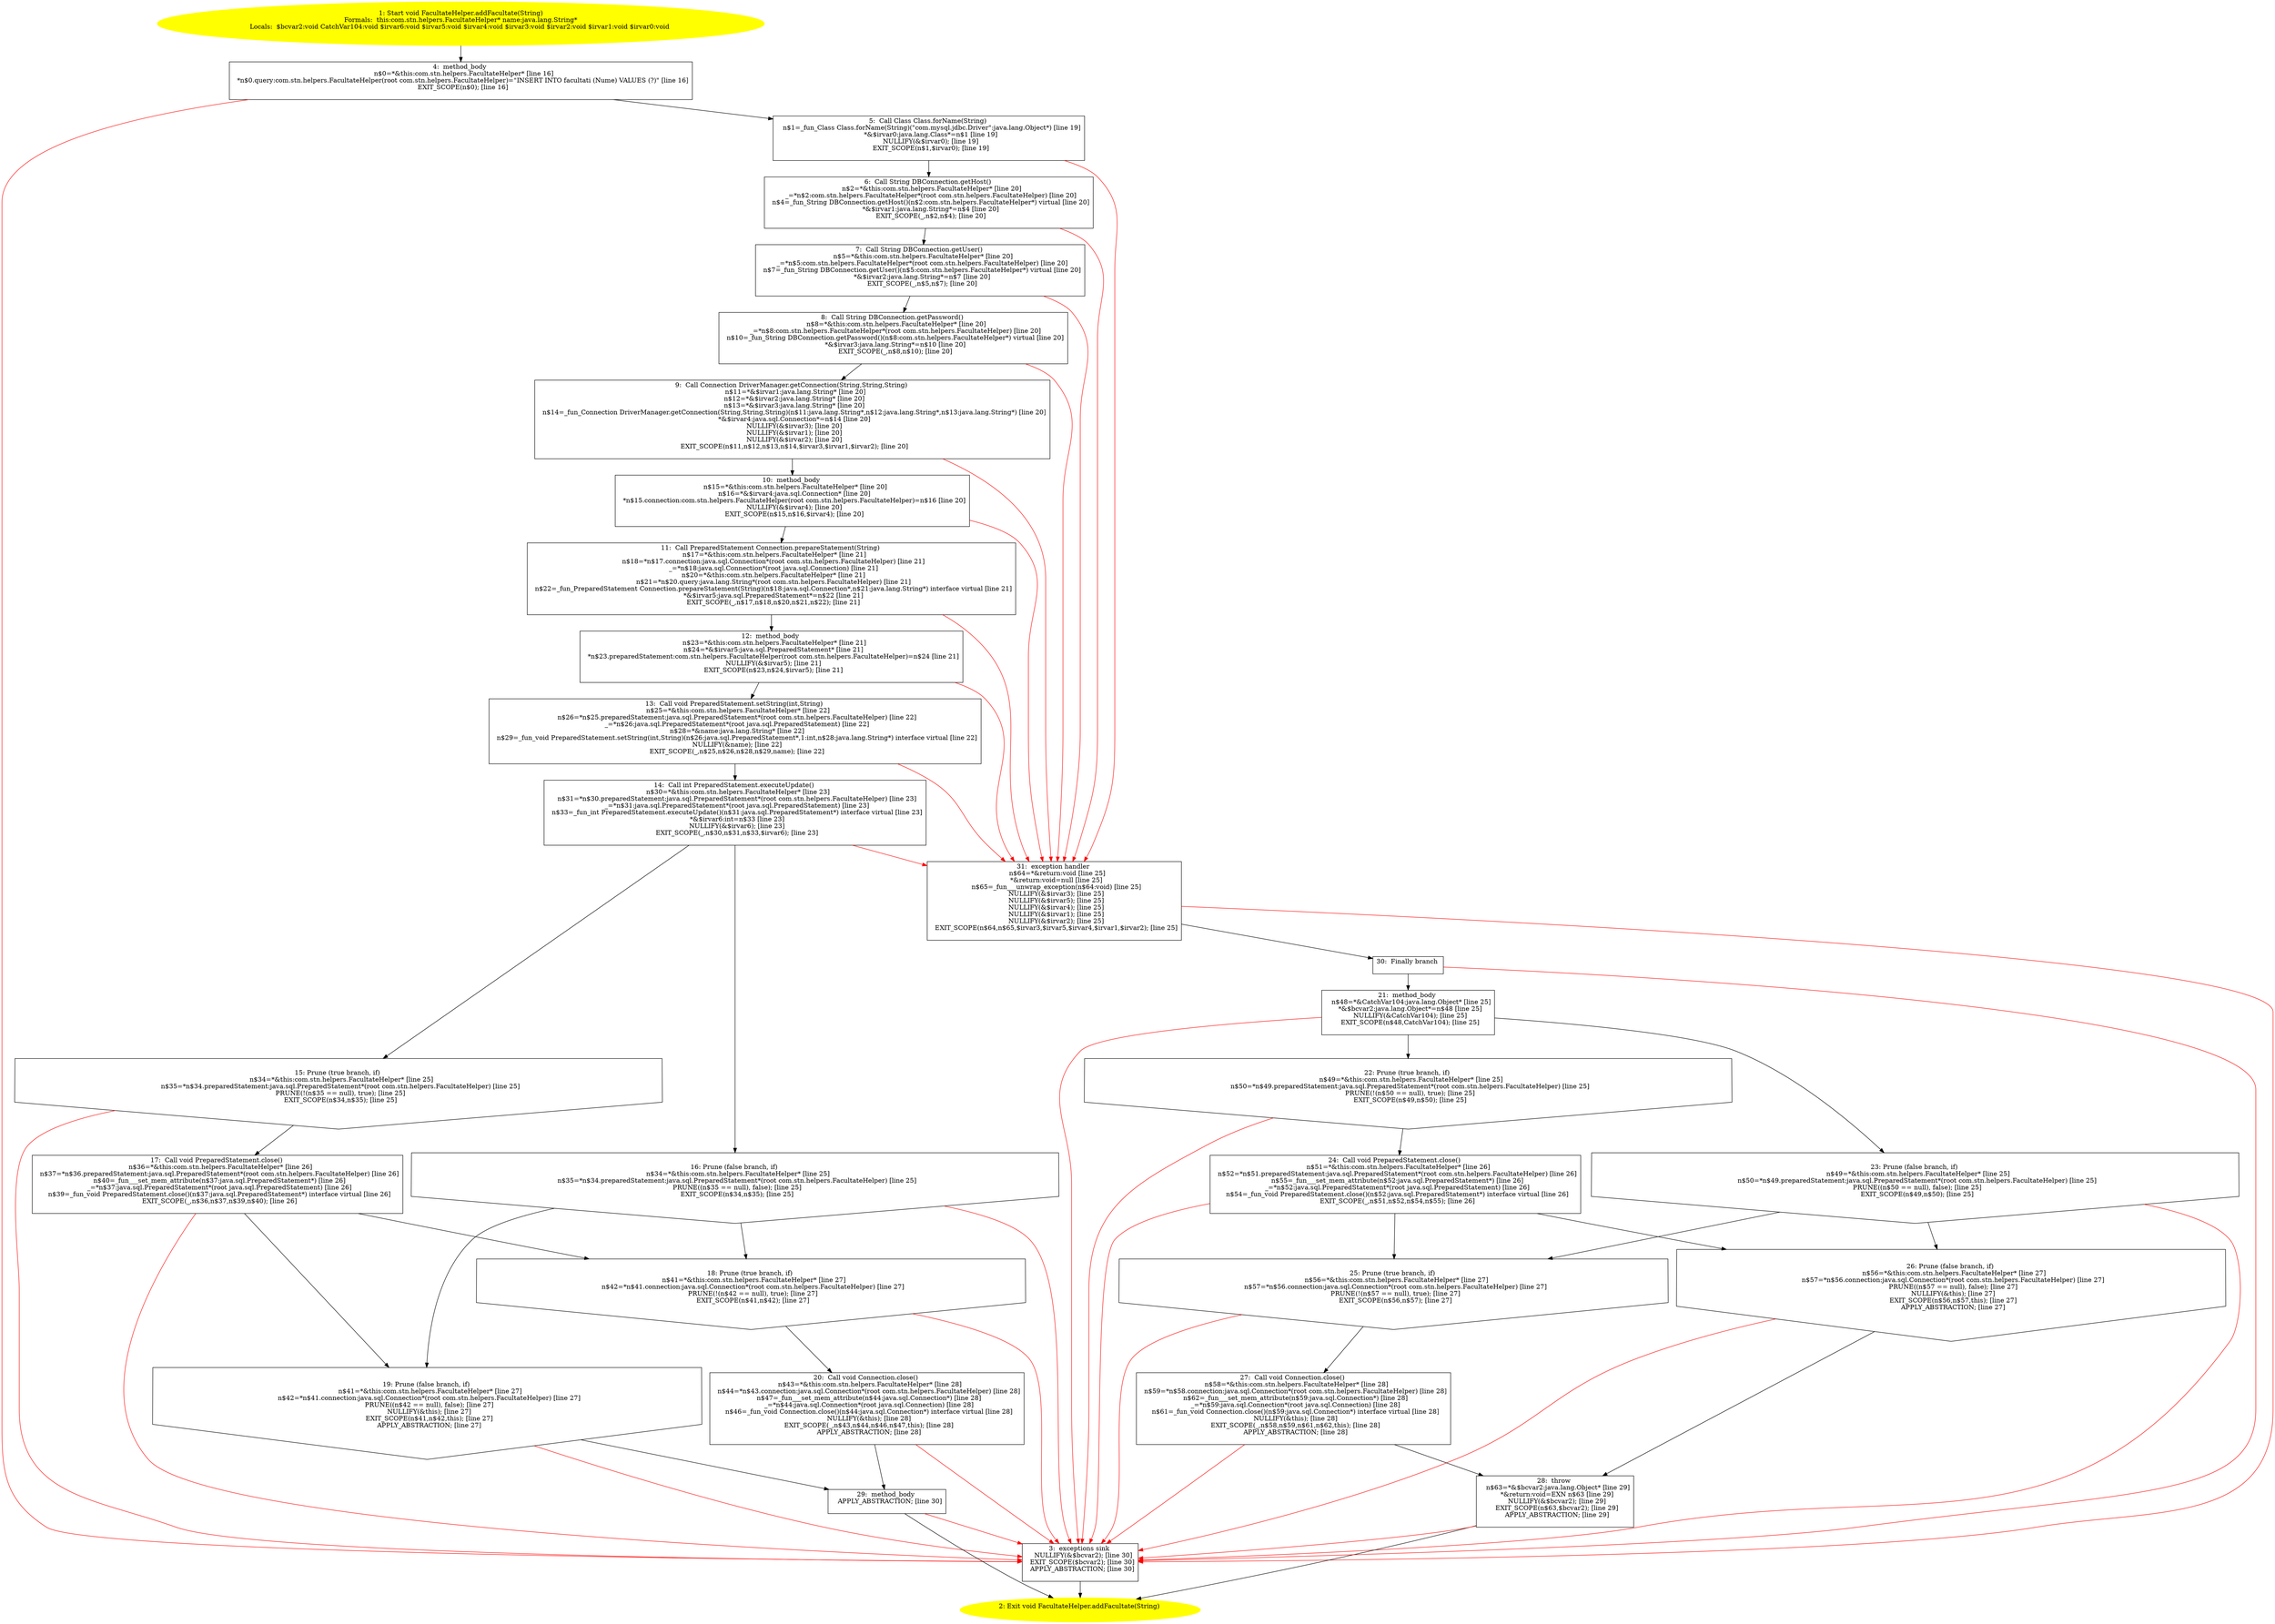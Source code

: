 /* @generated */
digraph cfg {
"com.stn.helpers.FacultateHelper.addFacultate(java.lang.String):void.04d7a1053e80a915e27e7b8b779dc7eb_1" [label="1: Start void FacultateHelper.addFacultate(String)\nFormals:  this:com.stn.helpers.FacultateHelper* name:java.lang.String*\nLocals:  $bcvar2:void CatchVar104:void $irvar6:void $irvar5:void $irvar4:void $irvar3:void $irvar2:void $irvar1:void $irvar0:void \n  " color=yellow style=filled]
	

	 "com.stn.helpers.FacultateHelper.addFacultate(java.lang.String):void.04d7a1053e80a915e27e7b8b779dc7eb_1" -> "com.stn.helpers.FacultateHelper.addFacultate(java.lang.String):void.04d7a1053e80a915e27e7b8b779dc7eb_4" ;
"com.stn.helpers.FacultateHelper.addFacultate(java.lang.String):void.04d7a1053e80a915e27e7b8b779dc7eb_2" [label="2: Exit void FacultateHelper.addFacultate(String) \n  " color=yellow style=filled]
	

"com.stn.helpers.FacultateHelper.addFacultate(java.lang.String):void.04d7a1053e80a915e27e7b8b779dc7eb_3" [label="3:  exceptions sink \n   NULLIFY(&$bcvar2); [line 30]\n  EXIT_SCOPE($bcvar2); [line 30]\n  APPLY_ABSTRACTION; [line 30]\n " shape="box"]
	

	 "com.stn.helpers.FacultateHelper.addFacultate(java.lang.String):void.04d7a1053e80a915e27e7b8b779dc7eb_3" -> "com.stn.helpers.FacultateHelper.addFacultate(java.lang.String):void.04d7a1053e80a915e27e7b8b779dc7eb_2" ;
"com.stn.helpers.FacultateHelper.addFacultate(java.lang.String):void.04d7a1053e80a915e27e7b8b779dc7eb_4" [label="4:  method_body \n   n$0=*&this:com.stn.helpers.FacultateHelper* [line 16]\n  *n$0.query:com.stn.helpers.FacultateHelper(root com.stn.helpers.FacultateHelper)=\"INSERT INTO facultati (Nume) VALUES (?)\" [line 16]\n  EXIT_SCOPE(n$0); [line 16]\n " shape="box"]
	

	 "com.stn.helpers.FacultateHelper.addFacultate(java.lang.String):void.04d7a1053e80a915e27e7b8b779dc7eb_4" -> "com.stn.helpers.FacultateHelper.addFacultate(java.lang.String):void.04d7a1053e80a915e27e7b8b779dc7eb_5" ;
	 "com.stn.helpers.FacultateHelper.addFacultate(java.lang.String):void.04d7a1053e80a915e27e7b8b779dc7eb_4" -> "com.stn.helpers.FacultateHelper.addFacultate(java.lang.String):void.04d7a1053e80a915e27e7b8b779dc7eb_3" [color="red" ];
"com.stn.helpers.FacultateHelper.addFacultate(java.lang.String):void.04d7a1053e80a915e27e7b8b779dc7eb_5" [label="5:  Call Class Class.forName(String) \n   n$1=_fun_Class Class.forName(String)(\"com.mysql.jdbc.Driver\":java.lang.Object*) [line 19]\n  *&$irvar0:java.lang.Class*=n$1 [line 19]\n  NULLIFY(&$irvar0); [line 19]\n  EXIT_SCOPE(n$1,$irvar0); [line 19]\n " shape="box"]
	

	 "com.stn.helpers.FacultateHelper.addFacultate(java.lang.String):void.04d7a1053e80a915e27e7b8b779dc7eb_5" -> "com.stn.helpers.FacultateHelper.addFacultate(java.lang.String):void.04d7a1053e80a915e27e7b8b779dc7eb_6" ;
	 "com.stn.helpers.FacultateHelper.addFacultate(java.lang.String):void.04d7a1053e80a915e27e7b8b779dc7eb_5" -> "com.stn.helpers.FacultateHelper.addFacultate(java.lang.String):void.04d7a1053e80a915e27e7b8b779dc7eb_31" [color="red" ];
"com.stn.helpers.FacultateHelper.addFacultate(java.lang.String):void.04d7a1053e80a915e27e7b8b779dc7eb_6" [label="6:  Call String DBConnection.getHost() \n   n$2=*&this:com.stn.helpers.FacultateHelper* [line 20]\n  _=*n$2:com.stn.helpers.FacultateHelper*(root com.stn.helpers.FacultateHelper) [line 20]\n  n$4=_fun_String DBConnection.getHost()(n$2:com.stn.helpers.FacultateHelper*) virtual [line 20]\n  *&$irvar1:java.lang.String*=n$4 [line 20]\n  EXIT_SCOPE(_,n$2,n$4); [line 20]\n " shape="box"]
	

	 "com.stn.helpers.FacultateHelper.addFacultate(java.lang.String):void.04d7a1053e80a915e27e7b8b779dc7eb_6" -> "com.stn.helpers.FacultateHelper.addFacultate(java.lang.String):void.04d7a1053e80a915e27e7b8b779dc7eb_7" ;
	 "com.stn.helpers.FacultateHelper.addFacultate(java.lang.String):void.04d7a1053e80a915e27e7b8b779dc7eb_6" -> "com.stn.helpers.FacultateHelper.addFacultate(java.lang.String):void.04d7a1053e80a915e27e7b8b779dc7eb_31" [color="red" ];
"com.stn.helpers.FacultateHelper.addFacultate(java.lang.String):void.04d7a1053e80a915e27e7b8b779dc7eb_7" [label="7:  Call String DBConnection.getUser() \n   n$5=*&this:com.stn.helpers.FacultateHelper* [line 20]\n  _=*n$5:com.stn.helpers.FacultateHelper*(root com.stn.helpers.FacultateHelper) [line 20]\n  n$7=_fun_String DBConnection.getUser()(n$5:com.stn.helpers.FacultateHelper*) virtual [line 20]\n  *&$irvar2:java.lang.String*=n$7 [line 20]\n  EXIT_SCOPE(_,n$5,n$7); [line 20]\n " shape="box"]
	

	 "com.stn.helpers.FacultateHelper.addFacultate(java.lang.String):void.04d7a1053e80a915e27e7b8b779dc7eb_7" -> "com.stn.helpers.FacultateHelper.addFacultate(java.lang.String):void.04d7a1053e80a915e27e7b8b779dc7eb_8" ;
	 "com.stn.helpers.FacultateHelper.addFacultate(java.lang.String):void.04d7a1053e80a915e27e7b8b779dc7eb_7" -> "com.stn.helpers.FacultateHelper.addFacultate(java.lang.String):void.04d7a1053e80a915e27e7b8b779dc7eb_31" [color="red" ];
"com.stn.helpers.FacultateHelper.addFacultate(java.lang.String):void.04d7a1053e80a915e27e7b8b779dc7eb_8" [label="8:  Call String DBConnection.getPassword() \n   n$8=*&this:com.stn.helpers.FacultateHelper* [line 20]\n  _=*n$8:com.stn.helpers.FacultateHelper*(root com.stn.helpers.FacultateHelper) [line 20]\n  n$10=_fun_String DBConnection.getPassword()(n$8:com.stn.helpers.FacultateHelper*) virtual [line 20]\n  *&$irvar3:java.lang.String*=n$10 [line 20]\n  EXIT_SCOPE(_,n$8,n$10); [line 20]\n " shape="box"]
	

	 "com.stn.helpers.FacultateHelper.addFacultate(java.lang.String):void.04d7a1053e80a915e27e7b8b779dc7eb_8" -> "com.stn.helpers.FacultateHelper.addFacultate(java.lang.String):void.04d7a1053e80a915e27e7b8b779dc7eb_9" ;
	 "com.stn.helpers.FacultateHelper.addFacultate(java.lang.String):void.04d7a1053e80a915e27e7b8b779dc7eb_8" -> "com.stn.helpers.FacultateHelper.addFacultate(java.lang.String):void.04d7a1053e80a915e27e7b8b779dc7eb_31" [color="red" ];
"com.stn.helpers.FacultateHelper.addFacultate(java.lang.String):void.04d7a1053e80a915e27e7b8b779dc7eb_9" [label="9:  Call Connection DriverManager.getConnection(String,String,String) \n   n$11=*&$irvar1:java.lang.String* [line 20]\n  n$12=*&$irvar2:java.lang.String* [line 20]\n  n$13=*&$irvar3:java.lang.String* [line 20]\n  n$14=_fun_Connection DriverManager.getConnection(String,String,String)(n$11:java.lang.String*,n$12:java.lang.String*,n$13:java.lang.String*) [line 20]\n  *&$irvar4:java.sql.Connection*=n$14 [line 20]\n  NULLIFY(&$irvar3); [line 20]\n  NULLIFY(&$irvar1); [line 20]\n  NULLIFY(&$irvar2); [line 20]\n  EXIT_SCOPE(n$11,n$12,n$13,n$14,$irvar3,$irvar1,$irvar2); [line 20]\n " shape="box"]
	

	 "com.stn.helpers.FacultateHelper.addFacultate(java.lang.String):void.04d7a1053e80a915e27e7b8b779dc7eb_9" -> "com.stn.helpers.FacultateHelper.addFacultate(java.lang.String):void.04d7a1053e80a915e27e7b8b779dc7eb_10" ;
	 "com.stn.helpers.FacultateHelper.addFacultate(java.lang.String):void.04d7a1053e80a915e27e7b8b779dc7eb_9" -> "com.stn.helpers.FacultateHelper.addFacultate(java.lang.String):void.04d7a1053e80a915e27e7b8b779dc7eb_31" [color="red" ];
"com.stn.helpers.FacultateHelper.addFacultate(java.lang.String):void.04d7a1053e80a915e27e7b8b779dc7eb_10" [label="10:  method_body \n   n$15=*&this:com.stn.helpers.FacultateHelper* [line 20]\n  n$16=*&$irvar4:java.sql.Connection* [line 20]\n  *n$15.connection:com.stn.helpers.FacultateHelper(root com.stn.helpers.FacultateHelper)=n$16 [line 20]\n  NULLIFY(&$irvar4); [line 20]\n  EXIT_SCOPE(n$15,n$16,$irvar4); [line 20]\n " shape="box"]
	

	 "com.stn.helpers.FacultateHelper.addFacultate(java.lang.String):void.04d7a1053e80a915e27e7b8b779dc7eb_10" -> "com.stn.helpers.FacultateHelper.addFacultate(java.lang.String):void.04d7a1053e80a915e27e7b8b779dc7eb_11" ;
	 "com.stn.helpers.FacultateHelper.addFacultate(java.lang.String):void.04d7a1053e80a915e27e7b8b779dc7eb_10" -> "com.stn.helpers.FacultateHelper.addFacultate(java.lang.String):void.04d7a1053e80a915e27e7b8b779dc7eb_31" [color="red" ];
"com.stn.helpers.FacultateHelper.addFacultate(java.lang.String):void.04d7a1053e80a915e27e7b8b779dc7eb_11" [label="11:  Call PreparedStatement Connection.prepareStatement(String) \n   n$17=*&this:com.stn.helpers.FacultateHelper* [line 21]\n  n$18=*n$17.connection:java.sql.Connection*(root com.stn.helpers.FacultateHelper) [line 21]\n  _=*n$18:java.sql.Connection*(root java.sql.Connection) [line 21]\n  n$20=*&this:com.stn.helpers.FacultateHelper* [line 21]\n  n$21=*n$20.query:java.lang.String*(root com.stn.helpers.FacultateHelper) [line 21]\n  n$22=_fun_PreparedStatement Connection.prepareStatement(String)(n$18:java.sql.Connection*,n$21:java.lang.String*) interface virtual [line 21]\n  *&$irvar5:java.sql.PreparedStatement*=n$22 [line 21]\n  EXIT_SCOPE(_,n$17,n$18,n$20,n$21,n$22); [line 21]\n " shape="box"]
	

	 "com.stn.helpers.FacultateHelper.addFacultate(java.lang.String):void.04d7a1053e80a915e27e7b8b779dc7eb_11" -> "com.stn.helpers.FacultateHelper.addFacultate(java.lang.String):void.04d7a1053e80a915e27e7b8b779dc7eb_12" ;
	 "com.stn.helpers.FacultateHelper.addFacultate(java.lang.String):void.04d7a1053e80a915e27e7b8b779dc7eb_11" -> "com.stn.helpers.FacultateHelper.addFacultate(java.lang.String):void.04d7a1053e80a915e27e7b8b779dc7eb_31" [color="red" ];
"com.stn.helpers.FacultateHelper.addFacultate(java.lang.String):void.04d7a1053e80a915e27e7b8b779dc7eb_12" [label="12:  method_body \n   n$23=*&this:com.stn.helpers.FacultateHelper* [line 21]\n  n$24=*&$irvar5:java.sql.PreparedStatement* [line 21]\n  *n$23.preparedStatement:com.stn.helpers.FacultateHelper(root com.stn.helpers.FacultateHelper)=n$24 [line 21]\n  NULLIFY(&$irvar5); [line 21]\n  EXIT_SCOPE(n$23,n$24,$irvar5); [line 21]\n " shape="box"]
	

	 "com.stn.helpers.FacultateHelper.addFacultate(java.lang.String):void.04d7a1053e80a915e27e7b8b779dc7eb_12" -> "com.stn.helpers.FacultateHelper.addFacultate(java.lang.String):void.04d7a1053e80a915e27e7b8b779dc7eb_13" ;
	 "com.stn.helpers.FacultateHelper.addFacultate(java.lang.String):void.04d7a1053e80a915e27e7b8b779dc7eb_12" -> "com.stn.helpers.FacultateHelper.addFacultate(java.lang.String):void.04d7a1053e80a915e27e7b8b779dc7eb_31" [color="red" ];
"com.stn.helpers.FacultateHelper.addFacultate(java.lang.String):void.04d7a1053e80a915e27e7b8b779dc7eb_13" [label="13:  Call void PreparedStatement.setString(int,String) \n   n$25=*&this:com.stn.helpers.FacultateHelper* [line 22]\n  n$26=*n$25.preparedStatement:java.sql.PreparedStatement*(root com.stn.helpers.FacultateHelper) [line 22]\n  _=*n$26:java.sql.PreparedStatement*(root java.sql.PreparedStatement) [line 22]\n  n$28=*&name:java.lang.String* [line 22]\n  n$29=_fun_void PreparedStatement.setString(int,String)(n$26:java.sql.PreparedStatement*,1:int,n$28:java.lang.String*) interface virtual [line 22]\n  NULLIFY(&name); [line 22]\n  EXIT_SCOPE(_,n$25,n$26,n$28,n$29,name); [line 22]\n " shape="box"]
	

	 "com.stn.helpers.FacultateHelper.addFacultate(java.lang.String):void.04d7a1053e80a915e27e7b8b779dc7eb_13" -> "com.stn.helpers.FacultateHelper.addFacultate(java.lang.String):void.04d7a1053e80a915e27e7b8b779dc7eb_14" ;
	 "com.stn.helpers.FacultateHelper.addFacultate(java.lang.String):void.04d7a1053e80a915e27e7b8b779dc7eb_13" -> "com.stn.helpers.FacultateHelper.addFacultate(java.lang.String):void.04d7a1053e80a915e27e7b8b779dc7eb_31" [color="red" ];
"com.stn.helpers.FacultateHelper.addFacultate(java.lang.String):void.04d7a1053e80a915e27e7b8b779dc7eb_14" [label="14:  Call int PreparedStatement.executeUpdate() \n   n$30=*&this:com.stn.helpers.FacultateHelper* [line 23]\n  n$31=*n$30.preparedStatement:java.sql.PreparedStatement*(root com.stn.helpers.FacultateHelper) [line 23]\n  _=*n$31:java.sql.PreparedStatement*(root java.sql.PreparedStatement) [line 23]\n  n$33=_fun_int PreparedStatement.executeUpdate()(n$31:java.sql.PreparedStatement*) interface virtual [line 23]\n  *&$irvar6:int=n$33 [line 23]\n  NULLIFY(&$irvar6); [line 23]\n  EXIT_SCOPE(_,n$30,n$31,n$33,$irvar6); [line 23]\n " shape="box"]
	

	 "com.stn.helpers.FacultateHelper.addFacultate(java.lang.String):void.04d7a1053e80a915e27e7b8b779dc7eb_14" -> "com.stn.helpers.FacultateHelper.addFacultate(java.lang.String):void.04d7a1053e80a915e27e7b8b779dc7eb_15" ;
	 "com.stn.helpers.FacultateHelper.addFacultate(java.lang.String):void.04d7a1053e80a915e27e7b8b779dc7eb_14" -> "com.stn.helpers.FacultateHelper.addFacultate(java.lang.String):void.04d7a1053e80a915e27e7b8b779dc7eb_16" ;
	 "com.stn.helpers.FacultateHelper.addFacultate(java.lang.String):void.04d7a1053e80a915e27e7b8b779dc7eb_14" -> "com.stn.helpers.FacultateHelper.addFacultate(java.lang.String):void.04d7a1053e80a915e27e7b8b779dc7eb_31" [color="red" ];
"com.stn.helpers.FacultateHelper.addFacultate(java.lang.String):void.04d7a1053e80a915e27e7b8b779dc7eb_15" [label="15: Prune (true branch, if) \n   n$34=*&this:com.stn.helpers.FacultateHelper* [line 25]\n  n$35=*n$34.preparedStatement:java.sql.PreparedStatement*(root com.stn.helpers.FacultateHelper) [line 25]\n  PRUNE(!(n$35 == null), true); [line 25]\n  EXIT_SCOPE(n$34,n$35); [line 25]\n " shape="invhouse"]
	

	 "com.stn.helpers.FacultateHelper.addFacultate(java.lang.String):void.04d7a1053e80a915e27e7b8b779dc7eb_15" -> "com.stn.helpers.FacultateHelper.addFacultate(java.lang.String):void.04d7a1053e80a915e27e7b8b779dc7eb_17" ;
	 "com.stn.helpers.FacultateHelper.addFacultate(java.lang.String):void.04d7a1053e80a915e27e7b8b779dc7eb_15" -> "com.stn.helpers.FacultateHelper.addFacultate(java.lang.String):void.04d7a1053e80a915e27e7b8b779dc7eb_3" [color="red" ];
"com.stn.helpers.FacultateHelper.addFacultate(java.lang.String):void.04d7a1053e80a915e27e7b8b779dc7eb_16" [label="16: Prune (false branch, if) \n   n$34=*&this:com.stn.helpers.FacultateHelper* [line 25]\n  n$35=*n$34.preparedStatement:java.sql.PreparedStatement*(root com.stn.helpers.FacultateHelper) [line 25]\n  PRUNE((n$35 == null), false); [line 25]\n  EXIT_SCOPE(n$34,n$35); [line 25]\n " shape="invhouse"]
	

	 "com.stn.helpers.FacultateHelper.addFacultate(java.lang.String):void.04d7a1053e80a915e27e7b8b779dc7eb_16" -> "com.stn.helpers.FacultateHelper.addFacultate(java.lang.String):void.04d7a1053e80a915e27e7b8b779dc7eb_18" ;
	 "com.stn.helpers.FacultateHelper.addFacultate(java.lang.String):void.04d7a1053e80a915e27e7b8b779dc7eb_16" -> "com.stn.helpers.FacultateHelper.addFacultate(java.lang.String):void.04d7a1053e80a915e27e7b8b779dc7eb_19" ;
	 "com.stn.helpers.FacultateHelper.addFacultate(java.lang.String):void.04d7a1053e80a915e27e7b8b779dc7eb_16" -> "com.stn.helpers.FacultateHelper.addFacultate(java.lang.String):void.04d7a1053e80a915e27e7b8b779dc7eb_3" [color="red" ];
"com.stn.helpers.FacultateHelper.addFacultate(java.lang.String):void.04d7a1053e80a915e27e7b8b779dc7eb_17" [label="17:  Call void PreparedStatement.close() \n   n$36=*&this:com.stn.helpers.FacultateHelper* [line 26]\n  n$37=*n$36.preparedStatement:java.sql.PreparedStatement*(root com.stn.helpers.FacultateHelper) [line 26]\n  n$40=_fun___set_mem_attribute(n$37:java.sql.PreparedStatement*) [line 26]\n  _=*n$37:java.sql.PreparedStatement*(root java.sql.PreparedStatement) [line 26]\n  n$39=_fun_void PreparedStatement.close()(n$37:java.sql.PreparedStatement*) interface virtual [line 26]\n  EXIT_SCOPE(_,n$36,n$37,n$39,n$40); [line 26]\n " shape="box"]
	

	 "com.stn.helpers.FacultateHelper.addFacultate(java.lang.String):void.04d7a1053e80a915e27e7b8b779dc7eb_17" -> "com.stn.helpers.FacultateHelper.addFacultate(java.lang.String):void.04d7a1053e80a915e27e7b8b779dc7eb_18" ;
	 "com.stn.helpers.FacultateHelper.addFacultate(java.lang.String):void.04d7a1053e80a915e27e7b8b779dc7eb_17" -> "com.stn.helpers.FacultateHelper.addFacultate(java.lang.String):void.04d7a1053e80a915e27e7b8b779dc7eb_19" ;
	 "com.stn.helpers.FacultateHelper.addFacultate(java.lang.String):void.04d7a1053e80a915e27e7b8b779dc7eb_17" -> "com.stn.helpers.FacultateHelper.addFacultate(java.lang.String):void.04d7a1053e80a915e27e7b8b779dc7eb_3" [color="red" ];
"com.stn.helpers.FacultateHelper.addFacultate(java.lang.String):void.04d7a1053e80a915e27e7b8b779dc7eb_18" [label="18: Prune (true branch, if) \n   n$41=*&this:com.stn.helpers.FacultateHelper* [line 27]\n  n$42=*n$41.connection:java.sql.Connection*(root com.stn.helpers.FacultateHelper) [line 27]\n  PRUNE(!(n$42 == null), true); [line 27]\n  EXIT_SCOPE(n$41,n$42); [line 27]\n " shape="invhouse"]
	

	 "com.stn.helpers.FacultateHelper.addFacultate(java.lang.String):void.04d7a1053e80a915e27e7b8b779dc7eb_18" -> "com.stn.helpers.FacultateHelper.addFacultate(java.lang.String):void.04d7a1053e80a915e27e7b8b779dc7eb_20" ;
	 "com.stn.helpers.FacultateHelper.addFacultate(java.lang.String):void.04d7a1053e80a915e27e7b8b779dc7eb_18" -> "com.stn.helpers.FacultateHelper.addFacultate(java.lang.String):void.04d7a1053e80a915e27e7b8b779dc7eb_3" [color="red" ];
"com.stn.helpers.FacultateHelper.addFacultate(java.lang.String):void.04d7a1053e80a915e27e7b8b779dc7eb_19" [label="19: Prune (false branch, if) \n   n$41=*&this:com.stn.helpers.FacultateHelper* [line 27]\n  n$42=*n$41.connection:java.sql.Connection*(root com.stn.helpers.FacultateHelper) [line 27]\n  PRUNE((n$42 == null), false); [line 27]\n  NULLIFY(&this); [line 27]\n  EXIT_SCOPE(n$41,n$42,this); [line 27]\n  APPLY_ABSTRACTION; [line 27]\n " shape="invhouse"]
	

	 "com.stn.helpers.FacultateHelper.addFacultate(java.lang.String):void.04d7a1053e80a915e27e7b8b779dc7eb_19" -> "com.stn.helpers.FacultateHelper.addFacultate(java.lang.String):void.04d7a1053e80a915e27e7b8b779dc7eb_29" ;
	 "com.stn.helpers.FacultateHelper.addFacultate(java.lang.String):void.04d7a1053e80a915e27e7b8b779dc7eb_19" -> "com.stn.helpers.FacultateHelper.addFacultate(java.lang.String):void.04d7a1053e80a915e27e7b8b779dc7eb_3" [color="red" ];
"com.stn.helpers.FacultateHelper.addFacultate(java.lang.String):void.04d7a1053e80a915e27e7b8b779dc7eb_20" [label="20:  Call void Connection.close() \n   n$43=*&this:com.stn.helpers.FacultateHelper* [line 28]\n  n$44=*n$43.connection:java.sql.Connection*(root com.stn.helpers.FacultateHelper) [line 28]\n  n$47=_fun___set_mem_attribute(n$44:java.sql.Connection*) [line 28]\n  _=*n$44:java.sql.Connection*(root java.sql.Connection) [line 28]\n  n$46=_fun_void Connection.close()(n$44:java.sql.Connection*) interface virtual [line 28]\n  NULLIFY(&this); [line 28]\n  EXIT_SCOPE(_,n$43,n$44,n$46,n$47,this); [line 28]\n  APPLY_ABSTRACTION; [line 28]\n " shape="box"]
	

	 "com.stn.helpers.FacultateHelper.addFacultate(java.lang.String):void.04d7a1053e80a915e27e7b8b779dc7eb_20" -> "com.stn.helpers.FacultateHelper.addFacultate(java.lang.String):void.04d7a1053e80a915e27e7b8b779dc7eb_29" ;
	 "com.stn.helpers.FacultateHelper.addFacultate(java.lang.String):void.04d7a1053e80a915e27e7b8b779dc7eb_20" -> "com.stn.helpers.FacultateHelper.addFacultate(java.lang.String):void.04d7a1053e80a915e27e7b8b779dc7eb_3" [color="red" ];
"com.stn.helpers.FacultateHelper.addFacultate(java.lang.String):void.04d7a1053e80a915e27e7b8b779dc7eb_21" [label="21:  method_body \n   n$48=*&CatchVar104:java.lang.Object* [line 25]\n  *&$bcvar2:java.lang.Object*=n$48 [line 25]\n  NULLIFY(&CatchVar104); [line 25]\n  EXIT_SCOPE(n$48,CatchVar104); [line 25]\n " shape="box"]
	

	 "com.stn.helpers.FacultateHelper.addFacultate(java.lang.String):void.04d7a1053e80a915e27e7b8b779dc7eb_21" -> "com.stn.helpers.FacultateHelper.addFacultate(java.lang.String):void.04d7a1053e80a915e27e7b8b779dc7eb_22" ;
	 "com.stn.helpers.FacultateHelper.addFacultate(java.lang.String):void.04d7a1053e80a915e27e7b8b779dc7eb_21" -> "com.stn.helpers.FacultateHelper.addFacultate(java.lang.String):void.04d7a1053e80a915e27e7b8b779dc7eb_23" ;
	 "com.stn.helpers.FacultateHelper.addFacultate(java.lang.String):void.04d7a1053e80a915e27e7b8b779dc7eb_21" -> "com.stn.helpers.FacultateHelper.addFacultate(java.lang.String):void.04d7a1053e80a915e27e7b8b779dc7eb_3" [color="red" ];
"com.stn.helpers.FacultateHelper.addFacultate(java.lang.String):void.04d7a1053e80a915e27e7b8b779dc7eb_22" [label="22: Prune (true branch, if) \n   n$49=*&this:com.stn.helpers.FacultateHelper* [line 25]\n  n$50=*n$49.preparedStatement:java.sql.PreparedStatement*(root com.stn.helpers.FacultateHelper) [line 25]\n  PRUNE(!(n$50 == null), true); [line 25]\n  EXIT_SCOPE(n$49,n$50); [line 25]\n " shape="invhouse"]
	

	 "com.stn.helpers.FacultateHelper.addFacultate(java.lang.String):void.04d7a1053e80a915e27e7b8b779dc7eb_22" -> "com.stn.helpers.FacultateHelper.addFacultate(java.lang.String):void.04d7a1053e80a915e27e7b8b779dc7eb_24" ;
	 "com.stn.helpers.FacultateHelper.addFacultate(java.lang.String):void.04d7a1053e80a915e27e7b8b779dc7eb_22" -> "com.stn.helpers.FacultateHelper.addFacultate(java.lang.String):void.04d7a1053e80a915e27e7b8b779dc7eb_3" [color="red" ];
"com.stn.helpers.FacultateHelper.addFacultate(java.lang.String):void.04d7a1053e80a915e27e7b8b779dc7eb_23" [label="23: Prune (false branch, if) \n   n$49=*&this:com.stn.helpers.FacultateHelper* [line 25]\n  n$50=*n$49.preparedStatement:java.sql.PreparedStatement*(root com.stn.helpers.FacultateHelper) [line 25]\n  PRUNE((n$50 == null), false); [line 25]\n  EXIT_SCOPE(n$49,n$50); [line 25]\n " shape="invhouse"]
	

	 "com.stn.helpers.FacultateHelper.addFacultate(java.lang.String):void.04d7a1053e80a915e27e7b8b779dc7eb_23" -> "com.stn.helpers.FacultateHelper.addFacultate(java.lang.String):void.04d7a1053e80a915e27e7b8b779dc7eb_25" ;
	 "com.stn.helpers.FacultateHelper.addFacultate(java.lang.String):void.04d7a1053e80a915e27e7b8b779dc7eb_23" -> "com.stn.helpers.FacultateHelper.addFacultate(java.lang.String):void.04d7a1053e80a915e27e7b8b779dc7eb_26" ;
	 "com.stn.helpers.FacultateHelper.addFacultate(java.lang.String):void.04d7a1053e80a915e27e7b8b779dc7eb_23" -> "com.stn.helpers.FacultateHelper.addFacultate(java.lang.String):void.04d7a1053e80a915e27e7b8b779dc7eb_3" [color="red" ];
"com.stn.helpers.FacultateHelper.addFacultate(java.lang.String):void.04d7a1053e80a915e27e7b8b779dc7eb_24" [label="24:  Call void PreparedStatement.close() \n   n$51=*&this:com.stn.helpers.FacultateHelper* [line 26]\n  n$52=*n$51.preparedStatement:java.sql.PreparedStatement*(root com.stn.helpers.FacultateHelper) [line 26]\n  n$55=_fun___set_mem_attribute(n$52:java.sql.PreparedStatement*) [line 26]\n  _=*n$52:java.sql.PreparedStatement*(root java.sql.PreparedStatement) [line 26]\n  n$54=_fun_void PreparedStatement.close()(n$52:java.sql.PreparedStatement*) interface virtual [line 26]\n  EXIT_SCOPE(_,n$51,n$52,n$54,n$55); [line 26]\n " shape="box"]
	

	 "com.stn.helpers.FacultateHelper.addFacultate(java.lang.String):void.04d7a1053e80a915e27e7b8b779dc7eb_24" -> "com.stn.helpers.FacultateHelper.addFacultate(java.lang.String):void.04d7a1053e80a915e27e7b8b779dc7eb_25" ;
	 "com.stn.helpers.FacultateHelper.addFacultate(java.lang.String):void.04d7a1053e80a915e27e7b8b779dc7eb_24" -> "com.stn.helpers.FacultateHelper.addFacultate(java.lang.String):void.04d7a1053e80a915e27e7b8b779dc7eb_26" ;
	 "com.stn.helpers.FacultateHelper.addFacultate(java.lang.String):void.04d7a1053e80a915e27e7b8b779dc7eb_24" -> "com.stn.helpers.FacultateHelper.addFacultate(java.lang.String):void.04d7a1053e80a915e27e7b8b779dc7eb_3" [color="red" ];
"com.stn.helpers.FacultateHelper.addFacultate(java.lang.String):void.04d7a1053e80a915e27e7b8b779dc7eb_25" [label="25: Prune (true branch, if) \n   n$56=*&this:com.stn.helpers.FacultateHelper* [line 27]\n  n$57=*n$56.connection:java.sql.Connection*(root com.stn.helpers.FacultateHelper) [line 27]\n  PRUNE(!(n$57 == null), true); [line 27]\n  EXIT_SCOPE(n$56,n$57); [line 27]\n " shape="invhouse"]
	

	 "com.stn.helpers.FacultateHelper.addFacultate(java.lang.String):void.04d7a1053e80a915e27e7b8b779dc7eb_25" -> "com.stn.helpers.FacultateHelper.addFacultate(java.lang.String):void.04d7a1053e80a915e27e7b8b779dc7eb_27" ;
	 "com.stn.helpers.FacultateHelper.addFacultate(java.lang.String):void.04d7a1053e80a915e27e7b8b779dc7eb_25" -> "com.stn.helpers.FacultateHelper.addFacultate(java.lang.String):void.04d7a1053e80a915e27e7b8b779dc7eb_3" [color="red" ];
"com.stn.helpers.FacultateHelper.addFacultate(java.lang.String):void.04d7a1053e80a915e27e7b8b779dc7eb_26" [label="26: Prune (false branch, if) \n   n$56=*&this:com.stn.helpers.FacultateHelper* [line 27]\n  n$57=*n$56.connection:java.sql.Connection*(root com.stn.helpers.FacultateHelper) [line 27]\n  PRUNE((n$57 == null), false); [line 27]\n  NULLIFY(&this); [line 27]\n  EXIT_SCOPE(n$56,n$57,this); [line 27]\n  APPLY_ABSTRACTION; [line 27]\n " shape="invhouse"]
	

	 "com.stn.helpers.FacultateHelper.addFacultate(java.lang.String):void.04d7a1053e80a915e27e7b8b779dc7eb_26" -> "com.stn.helpers.FacultateHelper.addFacultate(java.lang.String):void.04d7a1053e80a915e27e7b8b779dc7eb_28" ;
	 "com.stn.helpers.FacultateHelper.addFacultate(java.lang.String):void.04d7a1053e80a915e27e7b8b779dc7eb_26" -> "com.stn.helpers.FacultateHelper.addFacultate(java.lang.String):void.04d7a1053e80a915e27e7b8b779dc7eb_3" [color="red" ];
"com.stn.helpers.FacultateHelper.addFacultate(java.lang.String):void.04d7a1053e80a915e27e7b8b779dc7eb_27" [label="27:  Call void Connection.close() \n   n$58=*&this:com.stn.helpers.FacultateHelper* [line 28]\n  n$59=*n$58.connection:java.sql.Connection*(root com.stn.helpers.FacultateHelper) [line 28]\n  n$62=_fun___set_mem_attribute(n$59:java.sql.Connection*) [line 28]\n  _=*n$59:java.sql.Connection*(root java.sql.Connection) [line 28]\n  n$61=_fun_void Connection.close()(n$59:java.sql.Connection*) interface virtual [line 28]\n  NULLIFY(&this); [line 28]\n  EXIT_SCOPE(_,n$58,n$59,n$61,n$62,this); [line 28]\n  APPLY_ABSTRACTION; [line 28]\n " shape="box"]
	

	 "com.stn.helpers.FacultateHelper.addFacultate(java.lang.String):void.04d7a1053e80a915e27e7b8b779dc7eb_27" -> "com.stn.helpers.FacultateHelper.addFacultate(java.lang.String):void.04d7a1053e80a915e27e7b8b779dc7eb_28" ;
	 "com.stn.helpers.FacultateHelper.addFacultate(java.lang.String):void.04d7a1053e80a915e27e7b8b779dc7eb_27" -> "com.stn.helpers.FacultateHelper.addFacultate(java.lang.String):void.04d7a1053e80a915e27e7b8b779dc7eb_3" [color="red" ];
"com.stn.helpers.FacultateHelper.addFacultate(java.lang.String):void.04d7a1053e80a915e27e7b8b779dc7eb_28" [label="28:  throw \n   n$63=*&$bcvar2:java.lang.Object* [line 29]\n  *&return:void=EXN n$63 [line 29]\n  NULLIFY(&$bcvar2); [line 29]\n  EXIT_SCOPE(n$63,$bcvar2); [line 29]\n  APPLY_ABSTRACTION; [line 29]\n " shape="box"]
	

	 "com.stn.helpers.FacultateHelper.addFacultate(java.lang.String):void.04d7a1053e80a915e27e7b8b779dc7eb_28" -> "com.stn.helpers.FacultateHelper.addFacultate(java.lang.String):void.04d7a1053e80a915e27e7b8b779dc7eb_2" ;
	 "com.stn.helpers.FacultateHelper.addFacultate(java.lang.String):void.04d7a1053e80a915e27e7b8b779dc7eb_28" -> "com.stn.helpers.FacultateHelper.addFacultate(java.lang.String):void.04d7a1053e80a915e27e7b8b779dc7eb_3" [color="red" ];
"com.stn.helpers.FacultateHelper.addFacultate(java.lang.String):void.04d7a1053e80a915e27e7b8b779dc7eb_29" [label="29:  method_body \n   APPLY_ABSTRACTION; [line 30]\n " shape="box"]
	

	 "com.stn.helpers.FacultateHelper.addFacultate(java.lang.String):void.04d7a1053e80a915e27e7b8b779dc7eb_29" -> "com.stn.helpers.FacultateHelper.addFacultate(java.lang.String):void.04d7a1053e80a915e27e7b8b779dc7eb_2" ;
	 "com.stn.helpers.FacultateHelper.addFacultate(java.lang.String):void.04d7a1053e80a915e27e7b8b779dc7eb_29" -> "com.stn.helpers.FacultateHelper.addFacultate(java.lang.String):void.04d7a1053e80a915e27e7b8b779dc7eb_3" [color="red" ];
"com.stn.helpers.FacultateHelper.addFacultate(java.lang.String):void.04d7a1053e80a915e27e7b8b779dc7eb_30" [label="30:  Finally branch \n  " shape="box"]
	

	 "com.stn.helpers.FacultateHelper.addFacultate(java.lang.String):void.04d7a1053e80a915e27e7b8b779dc7eb_30" -> "com.stn.helpers.FacultateHelper.addFacultate(java.lang.String):void.04d7a1053e80a915e27e7b8b779dc7eb_21" ;
	 "com.stn.helpers.FacultateHelper.addFacultate(java.lang.String):void.04d7a1053e80a915e27e7b8b779dc7eb_30" -> "com.stn.helpers.FacultateHelper.addFacultate(java.lang.String):void.04d7a1053e80a915e27e7b8b779dc7eb_3" [color="red" ];
"com.stn.helpers.FacultateHelper.addFacultate(java.lang.String):void.04d7a1053e80a915e27e7b8b779dc7eb_31" [label="31:  exception handler \n   n$64=*&return:void [line 25]\n  *&return:void=null [line 25]\n  n$65=_fun___unwrap_exception(n$64:void) [line 25]\n  NULLIFY(&$irvar3); [line 25]\n  NULLIFY(&$irvar5); [line 25]\n  NULLIFY(&$irvar4); [line 25]\n  NULLIFY(&$irvar1); [line 25]\n  NULLIFY(&$irvar2); [line 25]\n  EXIT_SCOPE(n$64,n$65,$irvar3,$irvar5,$irvar4,$irvar1,$irvar2); [line 25]\n " shape="box"]
	

	 "com.stn.helpers.FacultateHelper.addFacultate(java.lang.String):void.04d7a1053e80a915e27e7b8b779dc7eb_31" -> "com.stn.helpers.FacultateHelper.addFacultate(java.lang.String):void.04d7a1053e80a915e27e7b8b779dc7eb_30" ;
	 "com.stn.helpers.FacultateHelper.addFacultate(java.lang.String):void.04d7a1053e80a915e27e7b8b779dc7eb_31" -> "com.stn.helpers.FacultateHelper.addFacultate(java.lang.String):void.04d7a1053e80a915e27e7b8b779dc7eb_3" [color="red" ];
}
